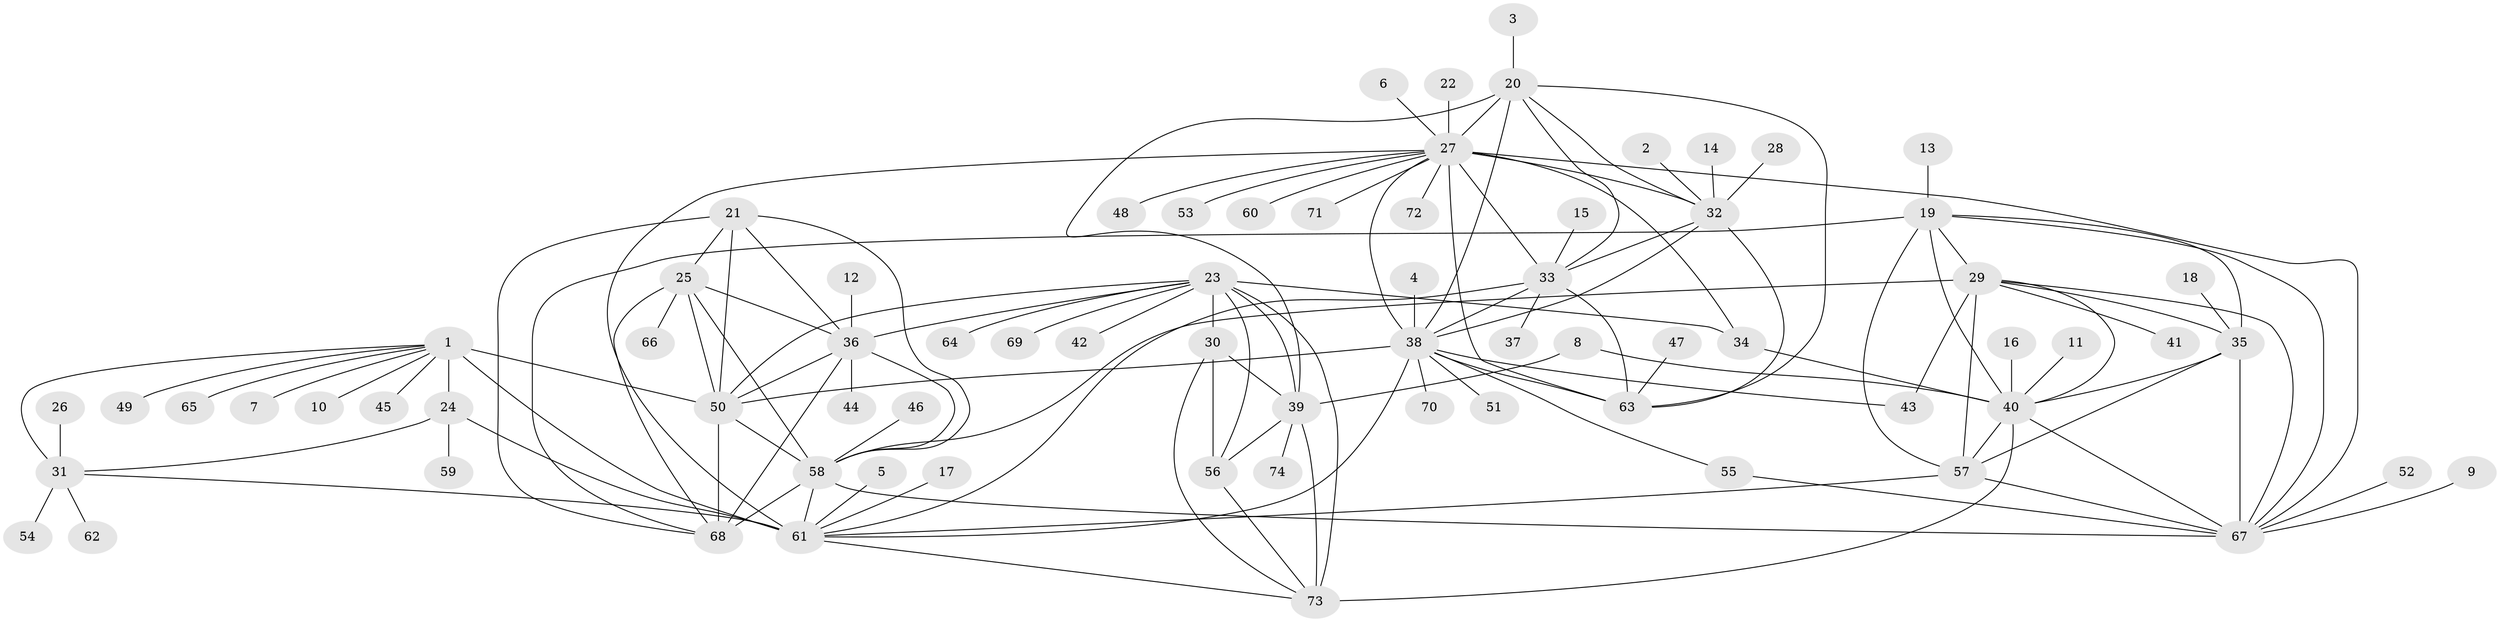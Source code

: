 // original degree distribution, {9: 0.06993006993006994, 6: 0.013986013986013986, 15: 0.006993006993006993, 11: 0.03496503496503497, 7: 0.027972027972027972, 8: 0.03496503496503497, 13: 0.006993006993006993, 12: 0.013986013986013986, 10: 0.03496503496503497, 3: 0.04195804195804196, 1: 0.5804195804195804, 2: 0.1258741258741259, 4: 0.006993006993006993}
// Generated by graph-tools (version 1.1) at 2025/46/03/06/25 01:46:57]
// undirected, 74 vertices, 129 edges
graph export_dot {
graph [start="1"]
  node [color=gray90,style=filled];
  1;
  2;
  3;
  4;
  5;
  6;
  7;
  8;
  9;
  10;
  11;
  12;
  13;
  14;
  15;
  16;
  17;
  18;
  19;
  20;
  21;
  22;
  23;
  24;
  25;
  26;
  27;
  28;
  29;
  30;
  31;
  32;
  33;
  34;
  35;
  36;
  37;
  38;
  39;
  40;
  41;
  42;
  43;
  44;
  45;
  46;
  47;
  48;
  49;
  50;
  51;
  52;
  53;
  54;
  55;
  56;
  57;
  58;
  59;
  60;
  61;
  62;
  63;
  64;
  65;
  66;
  67;
  68;
  69;
  70;
  71;
  72;
  73;
  74;
  1 -- 7 [weight=1.0];
  1 -- 10 [weight=1.0];
  1 -- 24 [weight=6.0];
  1 -- 31 [weight=3.0];
  1 -- 45 [weight=1.0];
  1 -- 49 [weight=1.0];
  1 -- 50 [weight=1.0];
  1 -- 61 [weight=3.0];
  1 -- 65 [weight=1.0];
  2 -- 32 [weight=1.0];
  3 -- 20 [weight=1.0];
  4 -- 38 [weight=1.0];
  5 -- 61 [weight=1.0];
  6 -- 27 [weight=1.0];
  8 -- 39 [weight=1.0];
  8 -- 40 [weight=1.0];
  9 -- 67 [weight=1.0];
  11 -- 40 [weight=1.0];
  12 -- 36 [weight=1.0];
  13 -- 19 [weight=1.0];
  14 -- 32 [weight=1.0];
  15 -- 33 [weight=1.0];
  16 -- 40 [weight=1.0];
  17 -- 61 [weight=1.0];
  18 -- 35 [weight=1.0];
  19 -- 29 [weight=1.0];
  19 -- 35 [weight=1.0];
  19 -- 40 [weight=1.0];
  19 -- 57 [weight=2.0];
  19 -- 67 [weight=1.0];
  19 -- 68 [weight=1.0];
  20 -- 27 [weight=2.0];
  20 -- 32 [weight=1.0];
  20 -- 33 [weight=1.0];
  20 -- 38 [weight=1.0];
  20 -- 39 [weight=1.0];
  20 -- 63 [weight=1.0];
  21 -- 25 [weight=1.0];
  21 -- 36 [weight=1.0];
  21 -- 50 [weight=2.0];
  21 -- 58 [weight=1.0];
  21 -- 68 [weight=1.0];
  22 -- 27 [weight=1.0];
  23 -- 30 [weight=4.0];
  23 -- 34 [weight=1.0];
  23 -- 36 [weight=1.0];
  23 -- 39 [weight=2.0];
  23 -- 42 [weight=1.0];
  23 -- 50 [weight=1.0];
  23 -- 56 [weight=2.0];
  23 -- 64 [weight=1.0];
  23 -- 69 [weight=1.0];
  23 -- 73 [weight=2.0];
  24 -- 31 [weight=2.0];
  24 -- 59 [weight=1.0];
  24 -- 61 [weight=2.0];
  25 -- 36 [weight=1.0];
  25 -- 50 [weight=2.0];
  25 -- 58 [weight=1.0];
  25 -- 66 [weight=1.0];
  25 -- 68 [weight=1.0];
  26 -- 31 [weight=1.0];
  27 -- 32 [weight=2.0];
  27 -- 33 [weight=2.0];
  27 -- 34 [weight=1.0];
  27 -- 38 [weight=2.0];
  27 -- 48 [weight=1.0];
  27 -- 53 [weight=1.0];
  27 -- 60 [weight=1.0];
  27 -- 61 [weight=1.0];
  27 -- 63 [weight=2.0];
  27 -- 67 [weight=1.0];
  27 -- 71 [weight=1.0];
  27 -- 72 [weight=1.0];
  28 -- 32 [weight=1.0];
  29 -- 35 [weight=1.0];
  29 -- 40 [weight=1.0];
  29 -- 41 [weight=1.0];
  29 -- 43 [weight=1.0];
  29 -- 57 [weight=2.0];
  29 -- 58 [weight=1.0];
  29 -- 67 [weight=1.0];
  30 -- 39 [weight=2.0];
  30 -- 56 [weight=2.0];
  30 -- 73 [weight=2.0];
  31 -- 54 [weight=1.0];
  31 -- 61 [weight=1.0];
  31 -- 62 [weight=1.0];
  32 -- 33 [weight=1.0];
  32 -- 38 [weight=1.0];
  32 -- 63 [weight=1.0];
  33 -- 37 [weight=1.0];
  33 -- 38 [weight=1.0];
  33 -- 61 [weight=1.0];
  33 -- 63 [weight=1.0];
  34 -- 40 [weight=1.0];
  35 -- 40 [weight=1.0];
  35 -- 57 [weight=2.0];
  35 -- 67 [weight=1.0];
  36 -- 44 [weight=1.0];
  36 -- 50 [weight=2.0];
  36 -- 58 [weight=1.0];
  36 -- 68 [weight=1.0];
  38 -- 43 [weight=1.0];
  38 -- 50 [weight=1.0];
  38 -- 51 [weight=1.0];
  38 -- 55 [weight=1.0];
  38 -- 61 [weight=1.0];
  38 -- 63 [weight=1.0];
  38 -- 70 [weight=1.0];
  39 -- 56 [weight=1.0];
  39 -- 73 [weight=1.0];
  39 -- 74 [weight=1.0];
  40 -- 57 [weight=2.0];
  40 -- 67 [weight=1.0];
  40 -- 73 [weight=1.0];
  46 -- 58 [weight=1.0];
  47 -- 63 [weight=1.0];
  50 -- 58 [weight=2.0];
  50 -- 68 [weight=2.0];
  52 -- 67 [weight=1.0];
  55 -- 67 [weight=1.0];
  56 -- 73 [weight=1.0];
  57 -- 61 [weight=1.0];
  57 -- 67 [weight=2.0];
  58 -- 61 [weight=1.0];
  58 -- 67 [weight=1.0];
  58 -- 68 [weight=1.0];
  61 -- 73 [weight=1.0];
}
